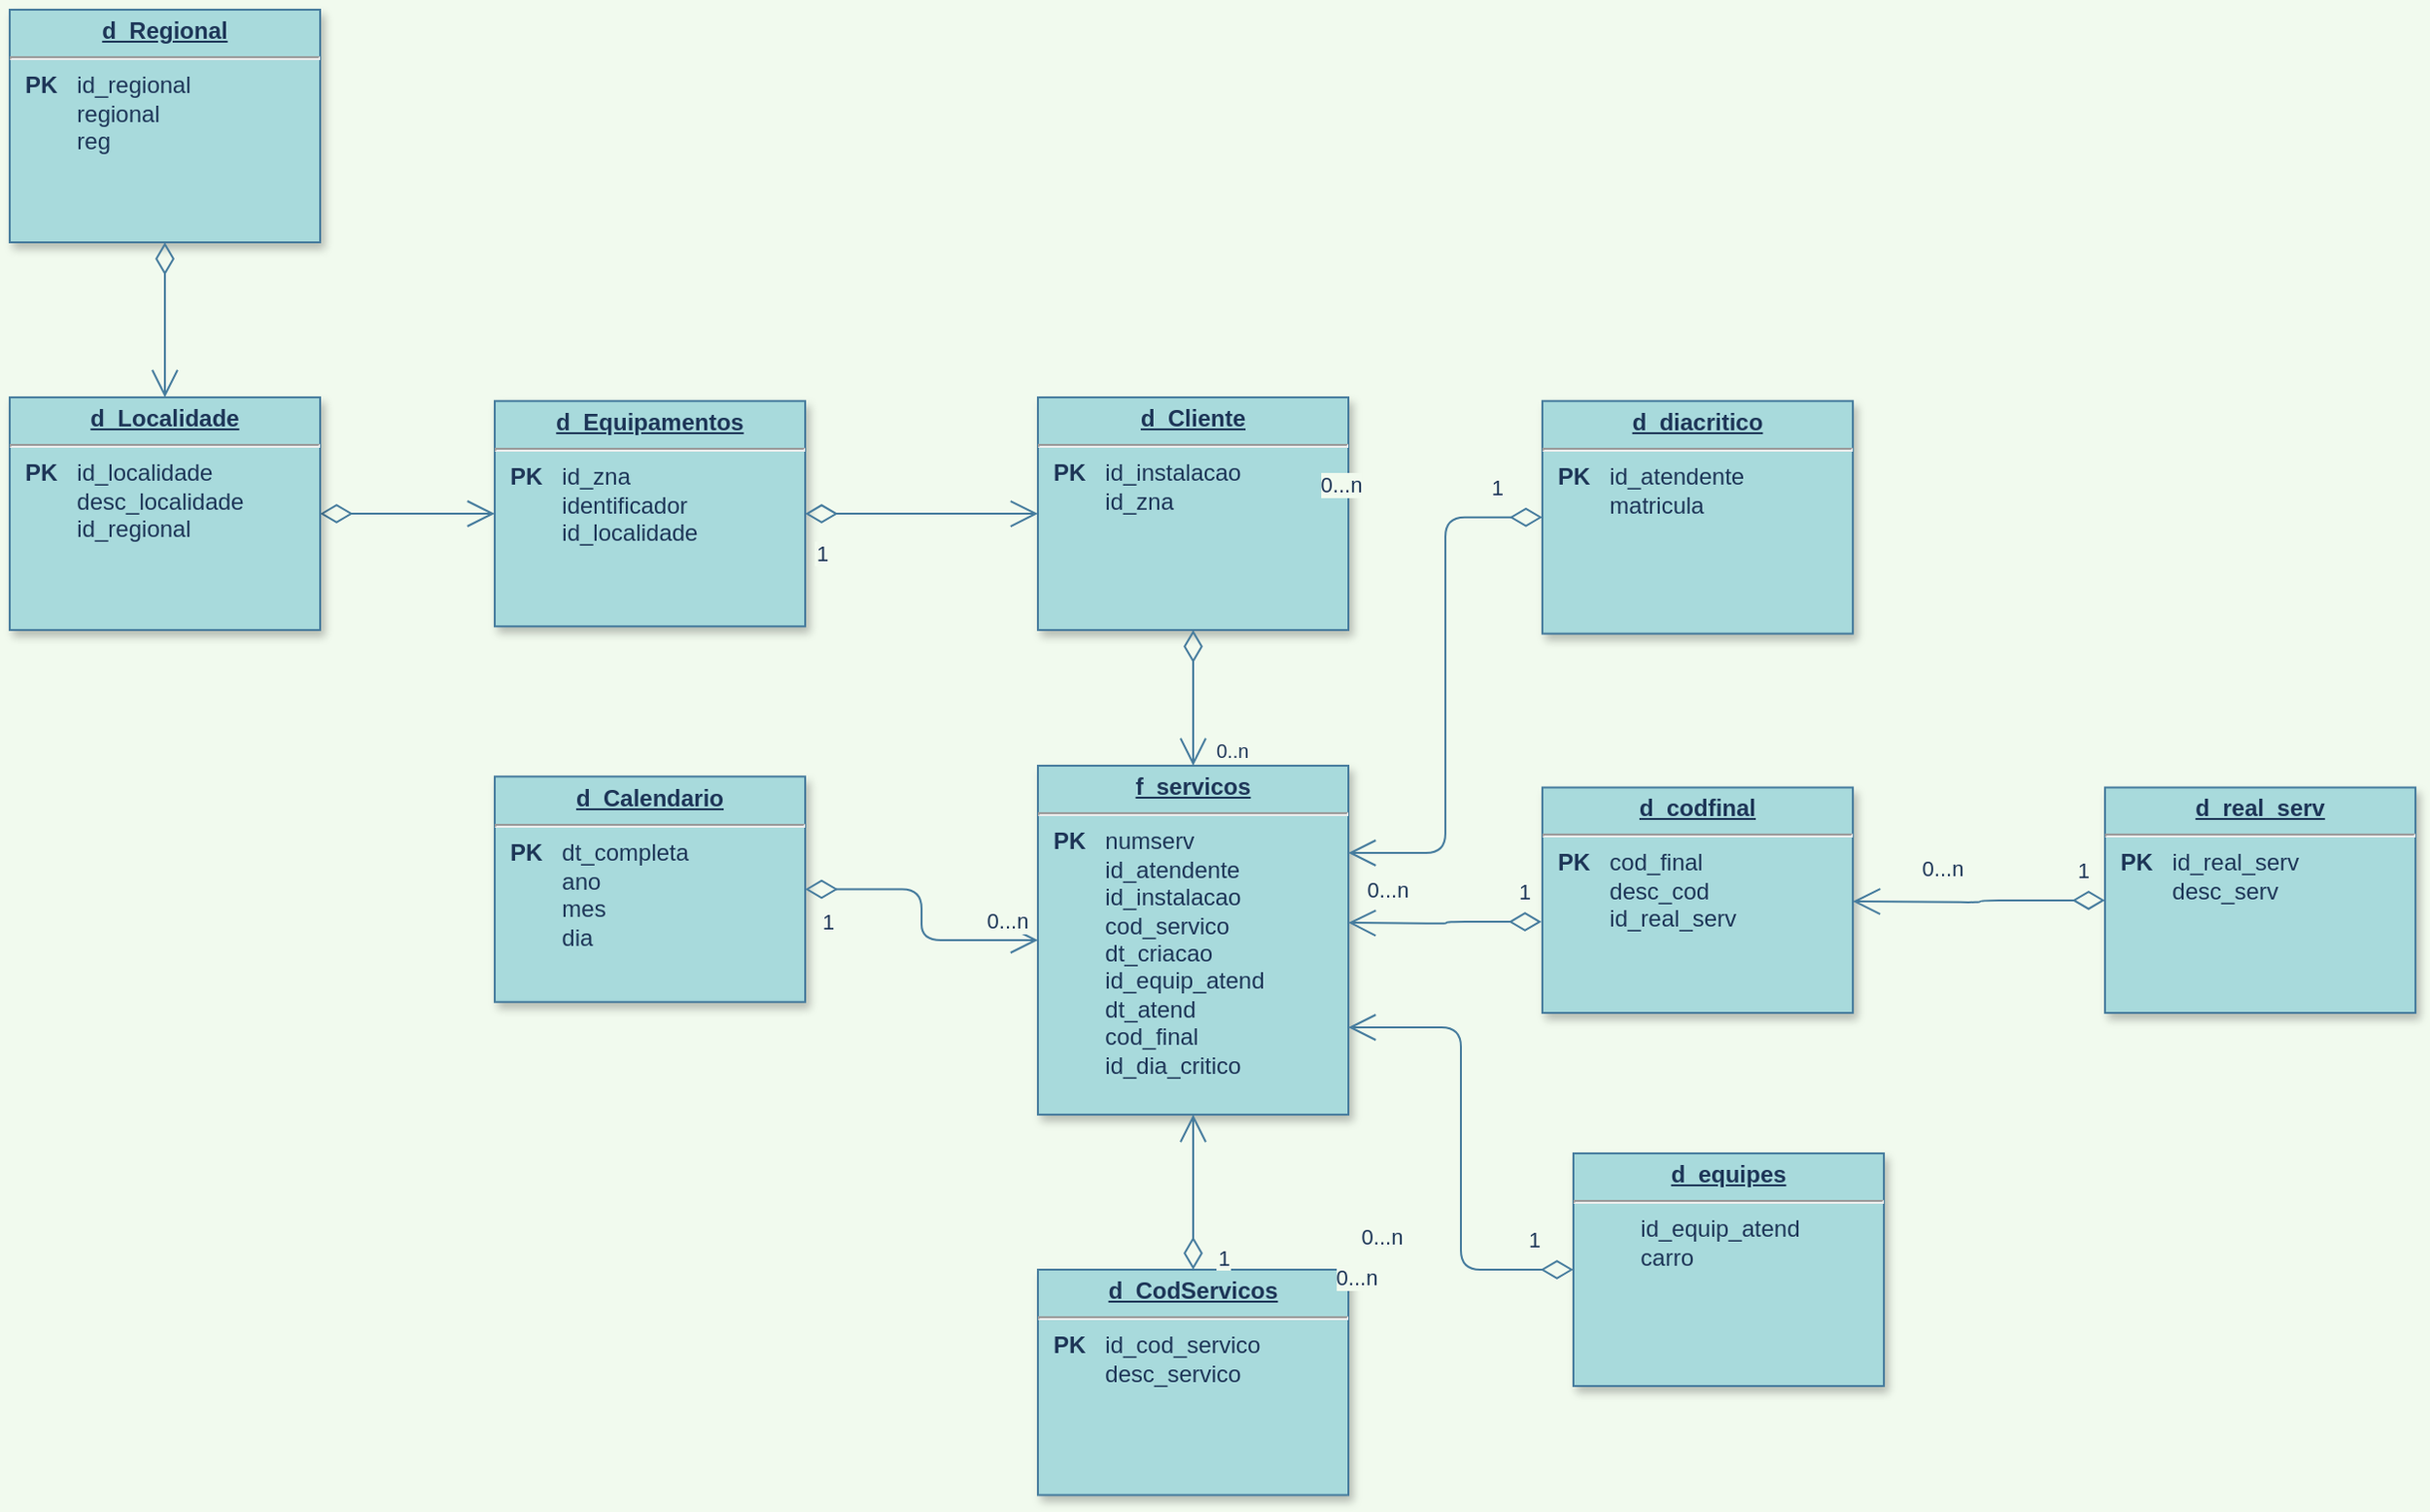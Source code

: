 <mxfile version="16.5.6" type="onedrive"><diagram name="Page-1" id="efa7a0a1-bf9b-a30e-e6df-94a7791c09e9"><mxGraphModel dx="824" dy="1619" grid="1" gridSize="10" guides="1" tooltips="1" connect="1" arrows="1" fold="1" page="1" pageScale="1" pageWidth="826" pageHeight="1169" background="#F1FAEE" math="0" shadow="0"><root><mxCell id="0"/><mxCell id="1" parent="0"/><mxCell id="19" value="&lt;p style=&quot;margin: 0px ; margin-top: 4px ; text-align: center ; text-decoration: underline&quot;&gt;&lt;b&gt;d_Cliente&lt;/b&gt;&lt;/p&gt;&lt;hr&gt;&lt;p style=&quot;margin: 0px ; margin-left: 8px&quot;&gt;&lt;/p&gt;&lt;p style=&quot;margin: 0px 0px 0px 8px&quot;&gt;&lt;b&gt;PK&lt;/b&gt;&lt;span style=&quot;white-space: pre&quot;&gt;&#9;&lt;/span&gt;id_instalacao&lt;/p&gt;&lt;p style=&quot;margin: 0px 0px 0px 8px&quot;&gt;&lt;span style=&quot;white-space: pre&quot;&gt;&#9;&lt;/span&gt;id_zna&lt;br&gt;&lt;/p&gt;" style="verticalAlign=top;align=left;overflow=fill;fontSize=12;fontFamily=Helvetica;html=1;strokeColor=#457B9D;shadow=1;fillColor=#A8DADC;fontColor=#1D3557;" parent="1" vertex="1"><mxGeometry x="550.0" y="170.0" width="160" height="120" as="geometry"/></mxCell><mxCell id="20" value="&lt;p style=&quot;margin: 0px ; margin-top: 4px ; text-align: center ; text-decoration: underline&quot;&gt;&lt;strong&gt;f_servicos&lt;/strong&gt;&lt;/p&gt;&lt;hr&gt;&lt;p style=&quot;margin: 0px 0px 0px 8px&quot;&gt;&lt;b&gt;PK&lt;span style=&quot;white-space: pre&quot;&gt;&#9;&lt;/span&gt;&lt;/b&gt;numserv&lt;/p&gt;&lt;p style=&quot;margin: 0px 0px 0px 8px&quot;&gt;&lt;span style=&quot;white-space: pre&quot;&gt;&#9;&lt;/span&gt;id_atendente&lt;br&gt;&lt;/p&gt;&lt;p style=&quot;margin: 0px 0px 0px 8px&quot;&gt;&lt;span&gt;&#9;&lt;/span&gt;&lt;span style=&quot;white-space: pre&quot;&gt;&#9;&lt;/span&gt;id_instalacao&lt;br&gt;&lt;/p&gt;&lt;p style=&quot;margin: 0px 0px 0px 8px&quot;&gt;&lt;span style=&quot;white-space: pre&quot;&gt;&#9;&lt;/span&gt;cod_servico&lt;/p&gt;&lt;p style=&quot;margin: 0px 0px 0px 8px&quot;&gt;&lt;span&gt;&#9;&lt;/span&gt;&lt;span&gt;&#9;&lt;/span&gt;&lt;span style=&quot;white-space: pre&quot;&gt;&#9;&lt;/span&gt;dt_criacao&lt;/p&gt;&lt;p style=&quot;margin: 0px 0px 0px 8px&quot;&gt;&lt;span style=&quot;white-space: pre&quot;&gt;&#9;&lt;/span&gt;id_equip_atend&lt;br&gt;&lt;/p&gt;&lt;p style=&quot;margin: 0px 0px 0px 8px&quot;&gt;&lt;span&gt;&#9;&lt;/span&gt;&lt;span&gt;&#9;&lt;/span&gt;&lt;span style=&quot;white-space: pre&quot;&gt;&#9;&lt;/span&gt;dt_atend&lt;/p&gt;&lt;p style=&quot;margin: 0px 0px 0px 8px&quot;&gt;&lt;span&gt;&#9;&lt;/span&gt;&lt;span&gt;&#9;&lt;/span&gt;&lt;span style=&quot;white-space: pre&quot;&gt;&#9;&lt;/span&gt;cod_final&lt;/p&gt;&lt;p style=&quot;margin: 0px 0px 0px 8px&quot;&gt;&lt;span style=&quot;white-space: pre&quot;&gt;&#9;&lt;/span&gt;id_dia_critico&lt;/p&gt;&lt;p style=&quot;margin: 0px ; margin-left: 8px&quot;&gt;&lt;span&gt;&#9;&lt;/span&gt;&lt;br&gt;&lt;/p&gt;" style="verticalAlign=top;align=left;overflow=fill;fontSize=12;fontFamily=Helvetica;html=1;strokeColor=#457B9D;shadow=1;fillColor=#A8DADC;fontColor=#1D3557;" parent="1" vertex="1"><mxGeometry x="550" y="360" width="160" height="180" as="geometry"/></mxCell><mxCell id="21" value="&lt;p style=&quot;margin: 0px ; margin-top: 4px ; text-align: center ; text-decoration: underline&quot;&gt;&lt;strong&gt;d_Calendario&lt;/strong&gt;&lt;/p&gt;&lt;hr&gt;&lt;p style=&quot;margin: 0px ; margin-left: 8px&quot;&gt;&lt;b&gt;PK&lt;/b&gt;&lt;span style=&quot;white-space: pre&quot;&gt;&#9;&lt;/span&gt;dt_completa&lt;/p&gt;&lt;p style=&quot;margin: 0px ; margin-left: 8px&quot;&gt;&lt;span style=&quot;white-space: pre&quot;&gt;&#9;&lt;/span&gt;ano&lt;/p&gt;&lt;p style=&quot;margin: 0px ; margin-left: 8px&quot;&gt;&lt;span style=&quot;white-space: pre&quot;&gt;&#9;&lt;/span&gt;mes&lt;/p&gt;&lt;p style=&quot;margin: 0px ; margin-left: 8px&quot;&gt;&lt;span style=&quot;white-space: pre&quot;&gt;&#9;&lt;/span&gt;dia&lt;/p&gt;" style="verticalAlign=top;align=left;overflow=fill;fontSize=12;fontFamily=Helvetica;html=1;strokeColor=#457B9D;shadow=1;fillColor=#A8DADC;fontColor=#1D3557;" parent="1" vertex="1"><mxGeometry x="270" y="365.63" width="160" height="116.25" as="geometry"/></mxCell><mxCell id="36" value="" style="endArrow=open;endSize=12;startArrow=diamondThin;startSize=14;startFill=0;edgeStyle=orthogonalEdgeStyle;labelBackgroundColor=#F1FAEE;strokeColor=#457B9D;fontColor=#1D3557;" parent="1" source="19" target="20" edge="1"><mxGeometry y="160" as="geometry"><mxPoint y="160" as="sourcePoint"/><mxPoint x="160" y="160" as="targetPoint"/></mxGeometry></mxCell><mxCell id="37" value="0..n" style="resizable=0;align=left;verticalAlign=top;labelBackgroundColor=#F1FAEE;fontSize=10;strokeColor=#457B9D;shadow=1;fillColor=#A8DADC;fontColor=#1D3557;" parent="36" connectable="0" vertex="1"><mxGeometry x="-1" relative="1" as="geometry"><mxPoint x="10" y="50" as="offset"/></mxGeometry></mxCell><mxCell id="103" value="1" style="endArrow=open;endSize=12;startArrow=diamondThin;startSize=14;startFill=0;edgeStyle=orthogonalEdgeStyle;labelBackgroundColor=#F1FAEE;strokeColor=#457B9D;fontColor=#1D3557;" parent="1" source="21" target="20" edge="1"><mxGeometry x="-0.833" y="-16" relative="1" as="geometry"><mxPoint x="80" y="510" as="sourcePoint"/><mxPoint x="240" y="510" as="targetPoint"/><mxPoint as="offset"/></mxGeometry></mxCell><mxCell id="PiZaWxQRDy3wMjB5nHEP-114" value="0...n" style="edgeLabel;html=1;align=center;verticalAlign=middle;resizable=0;points=[];labelBackgroundColor=#F1FAEE;fontColor=#1D3557;" parent="103" vertex="1" connectable="0"><mxGeometry x="-0.712" y="-1" relative="1" as="geometry"><mxPoint x="83" y="15" as="offset"/></mxGeometry></mxCell><mxCell id="PiZaWxQRDy3wMjB5nHEP-115" value="&lt;p style=&quot;margin: 0px ; margin-top: 4px ; text-align: center ; text-decoration: underline&quot;&gt;&lt;strong&gt;d_Equipamentos&lt;/strong&gt;&lt;/p&gt;&lt;hr&gt;&lt;p style=&quot;margin: 0px ; margin-left: 8px&quot;&gt;&lt;b&gt;PK&lt;/b&gt;&lt;span style=&quot;white-space: pre&quot;&gt;&#9;&lt;/span&gt;id_zna&lt;/p&gt;&lt;p style=&quot;margin: 0px ; margin-left: 8px&quot;&gt;&lt;span style=&quot;white-space: pre&quot;&gt;&#9;&lt;/span&gt;identificador&lt;/p&gt;&lt;p style=&quot;margin: 0px ; margin-left: 8px&quot;&gt;&lt;span style=&quot;white-space: pre&quot;&gt;&#9;&lt;/span&gt;id_localidade&lt;br&gt;&lt;/p&gt;" style="verticalAlign=top;align=left;overflow=fill;fontSize=12;fontFamily=Helvetica;html=1;strokeColor=#457B9D;shadow=1;fillColor=#A8DADC;fontColor=#1D3557;" parent="1" vertex="1"><mxGeometry x="270" y="171.87" width="160" height="116.25" as="geometry"/></mxCell><mxCell id="PiZaWxQRDy3wMjB5nHEP-116" value="1" style="endArrow=open;endSize=12;startArrow=diamondThin;startSize=14;startFill=0;edgeStyle=orthogonalEdgeStyle;entryX=0;entryY=0.5;entryDx=0;entryDy=0;labelBackgroundColor=#F1FAEE;strokeColor=#457B9D;fontColor=#1D3557;" parent="1" source="PiZaWxQRDy3wMjB5nHEP-115" target="19" edge="1"><mxGeometry x="-0.833" y="-20" relative="1" as="geometry"><mxPoint x="80" y="297.89" as="sourcePoint"/><mxPoint x="310" y="151.645" as="targetPoint"/><mxPoint x="-1" as="offset"/></mxGeometry></mxCell><mxCell id="PiZaWxQRDy3wMjB5nHEP-120" style="endArrow=open;endSize=12;startArrow=diamondThin;startSize=14;startFill=0;edgeStyle=orthogonalEdgeStyle;entryX=0;entryY=0.5;entryDx=0;entryDy=0;labelBackgroundColor=#F1FAEE;strokeColor=#457B9D;fontColor=#1D3557;" parent="1" source="PiZaWxQRDy3wMjB5nHEP-118" target="PiZaWxQRDy3wMjB5nHEP-115" edge="1"><mxGeometry relative="1" as="geometry"><mxPoint x="480" y="153.25" as="targetPoint"/></mxGeometry></mxCell><mxCell id="PiZaWxQRDy3wMjB5nHEP-118" value="&lt;p style=&quot;margin: 0px ; margin-top: 4px ; text-align: center ; text-decoration: underline&quot;&gt;&lt;b&gt;d_Localidade&lt;/b&gt;&lt;/p&gt;&lt;hr&gt;&lt;p style=&quot;margin: 0px ; margin-left: 8px&quot;&gt;&lt;/p&gt;&lt;p style=&quot;margin: 0px 0px 0px 8px&quot;&gt;&lt;b&gt;PK&lt;/b&gt;&lt;span style=&quot;white-space: pre&quot;&gt;&#9;&lt;/span&gt;id_localidade&lt;/p&gt;&lt;p style=&quot;margin: 0px 0px 0px 8px&quot;&gt;&lt;span style=&quot;white-space: pre&quot;&gt;&#9;&lt;/span&gt;desc_localidade&lt;br&gt;&lt;/p&gt;&lt;p style=&quot;margin: 0px 0px 0px 8px&quot;&gt;&lt;span style=&quot;white-space: pre&quot;&gt;&#9;&lt;/span&gt;id_regional&lt;br&gt;&lt;/p&gt;" style="verticalAlign=top;align=left;overflow=fill;fontSize=12;fontFamily=Helvetica;html=1;strokeColor=#457B9D;shadow=1;fillColor=#A8DADC;fontColor=#1D3557;" parent="1" vertex="1"><mxGeometry x="20.0" y="169.99" width="160" height="120" as="geometry"/></mxCell><mxCell id="PiZaWxQRDy3wMjB5nHEP-125" value="&lt;p style=&quot;margin: 0px ; margin-top: 4px ; text-align: center ; text-decoration: underline&quot;&gt;&lt;b&gt;d_Regional&lt;/b&gt;&lt;/p&gt;&lt;hr&gt;&lt;p style=&quot;margin: 0px ; margin-left: 8px&quot;&gt;&lt;/p&gt;&lt;p style=&quot;margin: 0px 0px 0px 8px&quot;&gt;&lt;b&gt;PK&lt;/b&gt;&lt;span style=&quot;white-space: pre&quot;&gt;&#9;&lt;/span&gt;id_regional&lt;/p&gt;&lt;p style=&quot;margin: 0px 0px 0px 8px&quot;&gt;&lt;span style=&quot;white-space: pre&quot;&gt;&#9;&lt;/span&gt;regional&lt;br&gt;&lt;/p&gt;&lt;p style=&quot;margin: 0px 0px 0px 8px&quot;&gt;&lt;span style=&quot;white-space: pre&quot;&gt;&#9;&lt;/span&gt;reg&lt;br&gt;&lt;/p&gt;" style="verticalAlign=top;align=left;overflow=fill;fontSize=12;fontFamily=Helvetica;html=1;strokeColor=#457B9D;shadow=1;fillColor=#A8DADC;fontColor=#1D3557;" parent="1" vertex="1"><mxGeometry x="20.0" y="-30.0" width="160" height="120" as="geometry"/></mxCell><mxCell id="PiZaWxQRDy3wMjB5nHEP-126" style="endArrow=open;endSize=12;startArrow=diamondThin;startSize=14;startFill=0;edgeStyle=orthogonalEdgeStyle;exitX=0.5;exitY=1;exitDx=0;exitDy=0;labelBackgroundColor=#F1FAEE;strokeColor=#457B9D;fontColor=#1D3557;" parent="1" source="PiZaWxQRDy3wMjB5nHEP-125" target="PiZaWxQRDy3wMjB5nHEP-118" edge="1"><mxGeometry relative="1" as="geometry"><mxPoint x="280" y="238.125" as="targetPoint"/><mxPoint x="190" y="238.125" as="sourcePoint"/></mxGeometry></mxCell><mxCell id="PiZaWxQRDy3wMjB5nHEP-127" value="&lt;p style=&quot;margin: 0px ; margin-top: 4px ; text-align: center ; text-decoration: underline&quot;&gt;&lt;b&gt;d_CodServicos&lt;/b&gt;&lt;/p&gt;&lt;hr&gt;&lt;p style=&quot;margin: 0px ; margin-left: 8px&quot;&gt;&lt;b&gt;PK&lt;/b&gt;&lt;span style=&quot;white-space: pre&quot;&gt;&#9;&lt;/span&gt;id_cod_servico&lt;/p&gt;&lt;p style=&quot;margin: 0px ; margin-left: 8px&quot;&gt;&lt;span style=&quot;white-space: pre&quot;&gt;&#9;&lt;/span&gt;desc_servico&lt;/p&gt;" style="verticalAlign=top;align=left;overflow=fill;fontSize=12;fontFamily=Helvetica;html=1;strokeColor=#457B9D;shadow=1;fillColor=#A8DADC;fontColor=#1D3557;" parent="1" vertex="1"><mxGeometry x="550" y="620" width="160" height="116.25" as="geometry"/></mxCell><mxCell id="PiZaWxQRDy3wMjB5nHEP-128" value="1" style="endArrow=open;endSize=12;startArrow=diamondThin;startSize=14;startFill=0;edgeStyle=orthogonalEdgeStyle;labelBackgroundColor=#F1FAEE;strokeColor=#457B9D;fontColor=#1D3557;entryX=0.5;entryY=1;entryDx=0;entryDy=0;exitX=0.5;exitY=0;exitDx=0;exitDy=0;" parent="1" source="PiZaWxQRDy3wMjB5nHEP-127" target="20" edge="1"><mxGeometry x="-0.833" y="-16" relative="1" as="geometry"><mxPoint x="450" y="539.995" as="sourcePoint"/><mxPoint x="570" y="539.995" as="targetPoint"/><mxPoint as="offset"/></mxGeometry></mxCell><mxCell id="PiZaWxQRDy3wMjB5nHEP-129" value="0...n" style="edgeLabel;html=1;align=center;verticalAlign=middle;resizable=0;points=[];labelBackgroundColor=#F1FAEE;fontColor=#1D3557;" parent="PiZaWxQRDy3wMjB5nHEP-128" vertex="1" connectable="0"><mxGeometry x="-0.712" y="-1" relative="1" as="geometry"><mxPoint x="83" y="15" as="offset"/></mxGeometry></mxCell><mxCell id="PiZaWxQRDy3wMjB5nHEP-132" value="&lt;p style=&quot;margin: 0px ; margin-top: 4px ; text-align: center ; text-decoration: underline&quot;&gt;&lt;b&gt;d_codfinal&lt;/b&gt;&lt;/p&gt;&lt;hr&gt;&lt;p style=&quot;margin: 0px ; margin-left: 8px&quot;&gt;&lt;b&gt;PK&lt;/b&gt;&lt;span style=&quot;white-space: pre&quot;&gt;&#9;&lt;/span&gt;cod_final&lt;/p&gt;&lt;p style=&quot;margin: 0px ; margin-left: 8px&quot;&gt;&lt;span style=&quot;white-space: pre&quot;&gt;&#9;&lt;/span&gt;desc_cod&lt;/p&gt;&lt;p style=&quot;margin: 0px ; margin-left: 8px&quot;&gt;&lt;span style=&quot;white-space: pre&quot;&gt;&#9;&lt;/span&gt;id_real_serv&lt;br&gt;&lt;/p&gt;" style="verticalAlign=top;align=left;overflow=fill;fontSize=12;fontFamily=Helvetica;html=1;strokeColor=#457B9D;shadow=1;fillColor=#A8DADC;fontColor=#1D3557;" parent="1" vertex="1"><mxGeometry x="810" y="371.25" width="160" height="116.25" as="geometry"/></mxCell><mxCell id="PiZaWxQRDy3wMjB5nHEP-133" value="1" style="endArrow=open;endSize=12;startArrow=diamondThin;startSize=14;startFill=0;edgeStyle=orthogonalEdgeStyle;labelBackgroundColor=#F1FAEE;strokeColor=#457B9D;fontColor=#1D3557;exitX=-0.003;exitY=0.596;exitDx=0;exitDy=0;exitPerimeter=0;" parent="1" source="PiZaWxQRDy3wMjB5nHEP-132" edge="1"><mxGeometry x="-0.833" y="-16" relative="1" as="geometry"><mxPoint x="640" y="580.0" as="sourcePoint"/><mxPoint x="710" y="441" as="targetPoint"/><mxPoint as="offset"/></mxGeometry></mxCell><mxCell id="PiZaWxQRDy3wMjB5nHEP-134" value="0...n" style="edgeLabel;html=1;align=center;verticalAlign=middle;resizable=0;points=[];labelBackgroundColor=#F1FAEE;fontColor=#1D3557;" parent="PiZaWxQRDy3wMjB5nHEP-133" vertex="1" connectable="0"><mxGeometry x="-0.712" y="-1" relative="1" as="geometry"><mxPoint x="-65" y="-16" as="offset"/></mxGeometry></mxCell><mxCell id="PiZaWxQRDy3wMjB5nHEP-135" value="&lt;p style=&quot;margin: 0px ; margin-top: 4px ; text-align: center ; text-decoration: underline&quot;&gt;&lt;b&gt;d_real_serv&lt;/b&gt;&lt;/p&gt;&lt;hr&gt;&lt;p style=&quot;margin: 0px ; margin-left: 8px&quot;&gt;&lt;b&gt;PK&lt;/b&gt;&lt;span style=&quot;white-space: pre&quot;&gt;&#9;&lt;/span&gt;id_real_serv&lt;/p&gt;&lt;p style=&quot;margin: 0px ; margin-left: 8px&quot;&gt;&lt;span style=&quot;white-space: pre&quot;&gt;&#9;&lt;/span&gt;desc_serv&lt;/p&gt;" style="verticalAlign=top;align=left;overflow=fill;fontSize=12;fontFamily=Helvetica;html=1;strokeColor=#457B9D;shadow=1;fillColor=#A8DADC;fontColor=#1D3557;" parent="1" vertex="1"><mxGeometry x="1100" y="371.25" width="160" height="116.25" as="geometry"/></mxCell><mxCell id="PiZaWxQRDy3wMjB5nHEP-140" value="1" style="endArrow=open;endSize=12;startArrow=diamondThin;startSize=14;startFill=0;edgeStyle=orthogonalEdgeStyle;labelBackgroundColor=#F1FAEE;strokeColor=#457B9D;fontColor=#1D3557;" parent="1" source="PiZaWxQRDy3wMjB5nHEP-135" edge="1"><mxGeometry x="-0.833" y="-16" relative="1" as="geometry"><mxPoint x="819.52" y="450.535" as="sourcePoint"/><mxPoint x="970" y="430" as="targetPoint"/><mxPoint as="offset"/></mxGeometry></mxCell><mxCell id="PiZaWxQRDy3wMjB5nHEP-141" value="0...n" style="edgeLabel;html=1;align=center;verticalAlign=middle;resizable=0;points=[];labelBackgroundColor=#F1FAEE;fontColor=#1D3557;" parent="PiZaWxQRDy3wMjB5nHEP-140" vertex="1" connectable="0"><mxGeometry x="-0.712" y="-1" relative="1" as="geometry"><mxPoint x="-65" y="-16" as="offset"/></mxGeometry></mxCell><mxCell id="PiZaWxQRDy3wMjB5nHEP-142" value="&lt;p style=&quot;margin: 0px ; margin-top: 4px ; text-align: center ; text-decoration: underline&quot;&gt;&lt;b&gt;d_diacritico&lt;/b&gt;&lt;/p&gt;&lt;hr&gt;&lt;p style=&quot;margin: 0px ; margin-left: 8px&quot;&gt;&lt;/p&gt;&lt;p style=&quot;margin: 0px 0px 0px 8px&quot;&gt;&lt;b&gt;PK&lt;/b&gt;&lt;span style=&quot;white-space: pre&quot;&gt;&#9;&lt;/span&gt;id_atendente&lt;/p&gt;&lt;p style=&quot;margin: 0px 0px 0px 8px&quot;&gt;&lt;span style=&quot;white-space: pre&quot;&gt;&#9;&lt;/span&gt;matricula&lt;br&gt;&lt;/p&gt;" style="verticalAlign=top;align=left;overflow=fill;fontSize=12;fontFamily=Helvetica;html=1;strokeColor=#457B9D;shadow=1;fillColor=#A8DADC;fontColor=#1D3557;" parent="1" vertex="1"><mxGeometry x="810.0" y="171.87" width="160" height="120" as="geometry"/></mxCell><mxCell id="PiZaWxQRDy3wMjB5nHEP-143" value="1" style="endArrow=open;endSize=12;startArrow=diamondThin;startSize=14;startFill=0;edgeStyle=orthogonalEdgeStyle;labelBackgroundColor=#F1FAEE;strokeColor=#457B9D;fontColor=#1D3557;exitX=0;exitY=0.5;exitDx=0;exitDy=0;entryX=1;entryY=0.25;entryDx=0;entryDy=0;" parent="1" source="PiZaWxQRDy3wMjB5nHEP-142" target="20" edge="1"><mxGeometry x="-0.833" y="-16" relative="1" as="geometry"><mxPoint x="819.52" y="450.535" as="sourcePoint"/><mxPoint x="720" y="451" as="targetPoint"/><mxPoint as="offset"/></mxGeometry></mxCell><mxCell id="PiZaWxQRDy3wMjB5nHEP-144" value="0...n" style="edgeLabel;html=1;align=center;verticalAlign=middle;resizable=0;points=[];labelBackgroundColor=#F1FAEE;fontColor=#1D3557;" parent="PiZaWxQRDy3wMjB5nHEP-143" vertex="1" connectable="0"><mxGeometry x="-0.712" y="-1" relative="1" as="geometry"><mxPoint x="-65" y="-16" as="offset"/></mxGeometry></mxCell><mxCell id="PiZaWxQRDy3wMjB5nHEP-145" value="&lt;p style=&quot;margin: 0px ; margin-top: 4px ; text-align: center ; text-decoration: underline&quot;&gt;&lt;b&gt;d_equipes&lt;/b&gt;&lt;/p&gt;&lt;hr&gt;&lt;p style=&quot;margin: 0px ; margin-left: 8px&quot;&gt;&lt;/p&gt;&lt;p style=&quot;margin: 0px 0px 0px 8px&quot;&gt;&lt;span style=&quot;white-space: pre&quot;&gt;&#9;&lt;/span&gt;id_equip_atend&lt;/p&gt;&lt;p style=&quot;margin: 0px 0px 0px 8px&quot;&gt;&lt;span style=&quot;white-space: pre&quot;&gt;&#9;&lt;/span&gt;carro&lt;br&gt;&lt;/p&gt;" style="verticalAlign=top;align=left;overflow=fill;fontSize=12;fontFamily=Helvetica;html=1;strokeColor=#457B9D;shadow=1;fillColor=#A8DADC;fontColor=#1D3557;" parent="1" vertex="1"><mxGeometry x="826.0" y="560.0" width="160" height="120" as="geometry"/></mxCell><mxCell id="PiZaWxQRDy3wMjB5nHEP-146" value="1" style="endArrow=open;endSize=12;startArrow=diamondThin;startSize=14;startFill=0;edgeStyle=orthogonalEdgeStyle;labelBackgroundColor=#F1FAEE;strokeColor=#457B9D;fontColor=#1D3557;exitX=0;exitY=0.5;exitDx=0;exitDy=0;entryX=1;entryY=0.75;entryDx=0;entryDy=0;" parent="1" source="PiZaWxQRDy3wMjB5nHEP-145" target="20" edge="1"><mxGeometry x="-0.833" y="-16" relative="1" as="geometry"><mxPoint x="819.52" y="450.535" as="sourcePoint"/><mxPoint x="720" y="451" as="targetPoint"/><mxPoint as="offset"/></mxGeometry></mxCell><mxCell id="PiZaWxQRDy3wMjB5nHEP-147" value="0...n" style="edgeLabel;html=1;align=center;verticalAlign=middle;resizable=0;points=[];labelBackgroundColor=#F1FAEE;fontColor=#1D3557;" parent="PiZaWxQRDy3wMjB5nHEP-146" vertex="1" connectable="0"><mxGeometry x="-0.712" y="-1" relative="1" as="geometry"><mxPoint x="-65" y="-16" as="offset"/></mxGeometry></mxCell></root></mxGraphModel></diagram></mxfile>
